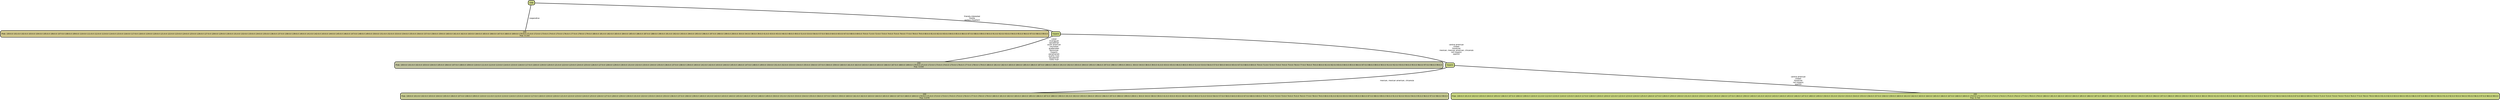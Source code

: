 graph Tree {
node [shape=box, style="filled, rounded",color="black",penwidth="3",fontcolor="black",                 fontname=helvetica] ;
graph [ranksep="0 equally", splines=straight,                 bgcolor=transparent, dpi=200] ;
edge [fontname=helvetica, color=black] ;
0 [label="200
Prob: 100:0.0 101:0.0 102:0.0 103:0.0 104:0.0 105:0.0 106:0.0 107:0.0 108:0.0 109:0.0 110:0.0 111:0.0 112:0.0 113:0.0 114:0.0 115:0.0 116:0.0 117:0.0 118:0.0 119:0.0 120:0.0 121:0.0 122:0.0 123:0.0 124:0.0 125:0.0 126:0.0 127:0.0 128:0.0 129:0.0 130:0.0 131:0.0 132:0.0 133:0.0 134:0.0 135:0.0 136:0.0 137:0.0 138:0.0 139:0.0 140:0.0 141:0.0 142:0.0 143:0.0 144:0.0 145:0.0 146:0.0 147:0.0 148:0.0 149:0.0 150:0.0 151:0.0 152:0.0 153:0.0 154:0.0 155:0.0 156:0.0 157:0.0 158:0.0 159:0.0 160:0.0 161:0.0 162:0.0 163:0.0 164:0.0 165:0.0 166:0.0 167:0.0 168:0.0 169:0.0 170:0.0 171:0.0 172:0.0 173:0.0 174:0.0 175:0.0 176:0.0 177:0.0 178:0.0 179:0.0 180:0.0 181:0.0 182:0.0 183:0.0 184:0.0 185:0.0 186:0.0 187:0.0 188:0.0 190:0.0 191:0.0 192:0.0 193:0.0 194:0.0 195:0.0 196:0.0 197:0.0 198:0.0 199:0.0 200:0.0 30:0.0 34:0.0 38:0.0 39:0.0 41:0.0 43:0.0 45:0.0 46:0.0 48:0.0 49:0.0 51:0.0 53:0.0 56:0.0 57:0.0 58:0.0 64:0.0 65:0.0 67:0.0 68:0.0 69:0.0 70:0.0 71:0.0 72:0.0 73:0.0 74:0.0 75:0.0 76:0.0 77:0.0 78:0.0 79:0.0 80:0.0 81:0.0 82:0.0 83:0.0 84:0.0 85:0.0 86:0.0 87:0.0 88:0.0 89:0.0 90:0.0 91:0.0 92:0.0 93:0.0 94:0.0 95:0.0 96:0.0 97:0.0 98:0.0 99:0.0
Frac: 0.143", fillcolor="#cec488"] ;
1 [label="coop", fillcolor="#c8d083"] ;
2 [label="200
Prob: 100:0.0 101:0.0 102:0.0 103:0.0 104:0.0 105:0.0 106:0.0 107:0.0 108:0.0 109:0.0 110:0.0 111:0.0 112:0.0 113:0.0 114:0.0 115:0.0 116:0.0 117:0.0 118:0.0 119:0.0 120:0.0 121:0.0 122:0.0 123:0.0 124:0.0 125:0.0 126:0.0 127:0.0 128:0.0 129:0.0 130:0.0 131:0.0 132:0.0 133:0.0 134:0.0 135:0.0 136:0.0 137:0.0 138:0.0 139:0.0 140:0.0 141:0.0 142:0.0 143:0.0 144:0.0 145:0.0 146:0.0 147:0.0 148:0.0 149:0.0 150:0.0 151:0.0 152:0.0 153:0.0 154:0.0 155:0.0 156:0.0 157:0.0 158:0.0 159:0.0 160:0.0 161:0.0 162:0.0 163:0.0 164:0.0 165:0.0 166:0.0 167:0.0 168:0.0 169:0.0 170:0.0 171:0.0 172:0.0 173:0.0 174:0.0 175:0.0 176:0.0 177:0.0 178:0.0 179:0.0 180:0.0 181:0.0 182:0.0 183:0.0 184:0.0 185:0.0 186:0.0 187:0.0 188:0.0 190:0.0 191:0.0 192:0.0 193:0.0 194:0.0 195:0.0 196:0.0 197:0.0 198:0.0 199:0.0 200:0.1 30:0.0 34:0.0 38:0.0 39:0.0 41:0.0 43:0.0 45:0.0 46:0.0 48:0.0 49:0.0 51:0.0 53:0.0 56:0.0 57:0.0 58:0.0 64:0.0 65:0.0 67:0.0 68:0.0 69:0.0 70:0.0 71:0.0 72:0.0 73:0.0 74:0.0 75:0.0 76:0.0 77:0.0 78:0.0 79:0.0 80:0.0 81:0.0 82:0.0 83:0.0 84:0.0 85:0.0 86:0.0 87:0.0 88:0.0 89:0.0 90:0.0 91:0.0 92:0.0 93:0.0 94:0.0 95:0.0 96:0.0 97:0.0 98:0.0 99:0.0
Frac: 0.034", fillcolor="#bfc19c"] ;
3 [label="hispanic", fillcolor="#c7d382"] ;
4 [label="200
Prob: 100:0.0 101:0.0 102:0.0 103:0.0 104:0.0 105:0.0 106:0.0 107:0.0 108:0.0 109:0.0 110:0.0 111:0.0 112:0.0 113:0.0 114:0.0 115:0.0 116:0.0 117:0.0 118:0.0 119:0.0 120:0.0 121:0.0 122:0.0 123:0.0 124:0.0 125:0.0 126:0.0 127:0.0 128:0.0 129:0.0 130:0.0 131:0.0 132:0.0 133:0.0 134:0.0 135:0.0 136:0.0 137:0.0 138:0.0 139:0.0 140:0.0 141:0.0 142:0.0 143:0.0 144:0.0 145:0.0 146:0.0 147:0.0 148:0.0 149:0.0 150:0.0 151:0.0 152:0.0 153:0.0 154:0.0 155:0.0 156:0.0 157:0.0 158:0.0 159:0.0 160:0.0 161:0.0 162:0.0 163:0.0 164:0.0 165:0.0 166:0.0 167:0.0 168:0.0 169:0.0 170:0.0 171:0.0 172:0.0 173:0.0 174:0.0 175:0.0 176:0.0 177:0.0 178:0.0 179:0.0 180:0.0 181:0.0 182:0.0 183:0.0 184:0.0 185:0.0 186:0.0 187:0.0 188:0.0 190:0.0 191:0.0 192:0.0 193:0.0 194:0.0 195:0.0 196:0.0 197:0.0 198:0.0 199:0.0 200:0.1 30:0.0 34:0.0 38:0.0 39:0.0 41:0.0 43:0.0 45:0.0 46:0.0 48:0.0 49:0.0 51:0.0 53:0.0 56:0.0 57:0.0 58:0.0 64:0.0 65:0.0 67:0.0 68:0.0 69:0.0 70:0.0 71:0.0 72:0.0 73:0.0 74:0.0 75:0.0 76:0.0 77:0.0 78:0.0 79:0.0 80:0.0 81:0.0 82:0.0 83:0.0 84:0.0 85:0.0 86:0.0 87:0.0 88:0.0 89:0.0 90:0.0 91:0.0 92:0.0 93:0.0 94:0.0 95:0.0 96:0.0 97:0.0 98:0.0 99:0.0
Frac: 0.079", fillcolor="#c4c88f"] ;
5 [label="hispanic", fillcolor="#c7d381"] ;
6 [label="200
Prob: 100:0.0 101:0.0 102:0.0 103:0.0 104:0.0 105:0.0 106:0.0 107:0.0 108:0.0 109:0.0 110:0.0 111:0.0 112:0.0 113:0.0 114:0.0 115:0.0 116:0.0 117:0.0 118:0.0 119:0.0 120:0.0 121:0.0 122:0.0 123:0.0 124:0.0 125:0.0 126:0.0 127:0.0 128:0.0 129:0.0 130:0.0 131:0.0 132:0.0 133:0.0 134:0.0 135:0.0 136:0.0 137:0.0 138:0.0 139:0.0 140:0.0 141:0.0 142:0.0 143:0.0 144:0.0 145:0.0 146:0.0 147:0.0 148:0.0 149:0.0 150:0.0 151:0.0 152:0.0 153:0.0 154:0.0 155:0.0 156:0.0 157:0.0 158:0.0 159:0.0 160:0.0 161:0.0 162:0.0 163:0.0 164:0.0 165:0.0 166:0.0 167:0.0 168:0.0 169:0.0 170:0.0 171:0.0 172:0.0 173:0.0 174:0.0 175:0.0 176:0.0 177:0.0 178:0.0 179:0.0 180:0.0 181:0.0 182:0.0 183:0.0 184:0.0 185:0.0 186:0.0 187:0.0 188:0.0 190:0.0 191:0.0 192:0.0 193:0.0 194:0.0 195:0.0 196:0.0 197:0.0 198:0.0 199:0.0 200:0.0 30:0.0 34:0.0 38:0.0 39:0.0 41:0.0 43:0.0 45:0.0 46:0.0 48:0.0 49:0.0 51:0.0 53:0.0 56:0.0 57:0.0 58:0.0 64:0.0 65:0.0 67:0.0 68:0.0 69:0.0 70:0.0 71:0.0 72:0.0 73:0.0 74:0.0 75:0.0 76:0.0 77:0.0 78:0.0 79:0.0 80:0.0 81:0.0 82:0.0 83:0.0 84:0.0 85:0.0 86:0.0 87:0.0 88:0.0 89:0.0 90:0.0 91:0.0 92:0.0 93:0.0 94:0.0 95:0.0 96:0.0 97:0.0 98:0.0 99:0.0
Frac: 0.744", fillcolor="#c7d47f"] ;
1 -- 0 [label=" cooperative",penwidth=3] ;
1 -- 3 [label=" friendly,interested\n hostile\n restless,impatient",penwidth=3] ;
3 -- 2 [label=" cuban\n nicaraguan\n salvadorian\n south american\n columbian\n guatemalan\n dominican\n hispanic\n panamanian\n puerto rican\n equadorian\n costa rican",penwidth=3] ;
3 -- 5 [label=" central american\n chilean\n honduran\n mexican, mexican american, chicano/a\n not hispanic\n spanish",penwidth=3] ;
5 -- 4 [label=" mexican, mexican american, chicano/a",penwidth=3] ;
5 -- 6 [label=" central american\n chilean\n honduran\n not hispanic\n spanish",penwidth=3] ;
{rank = same;}}